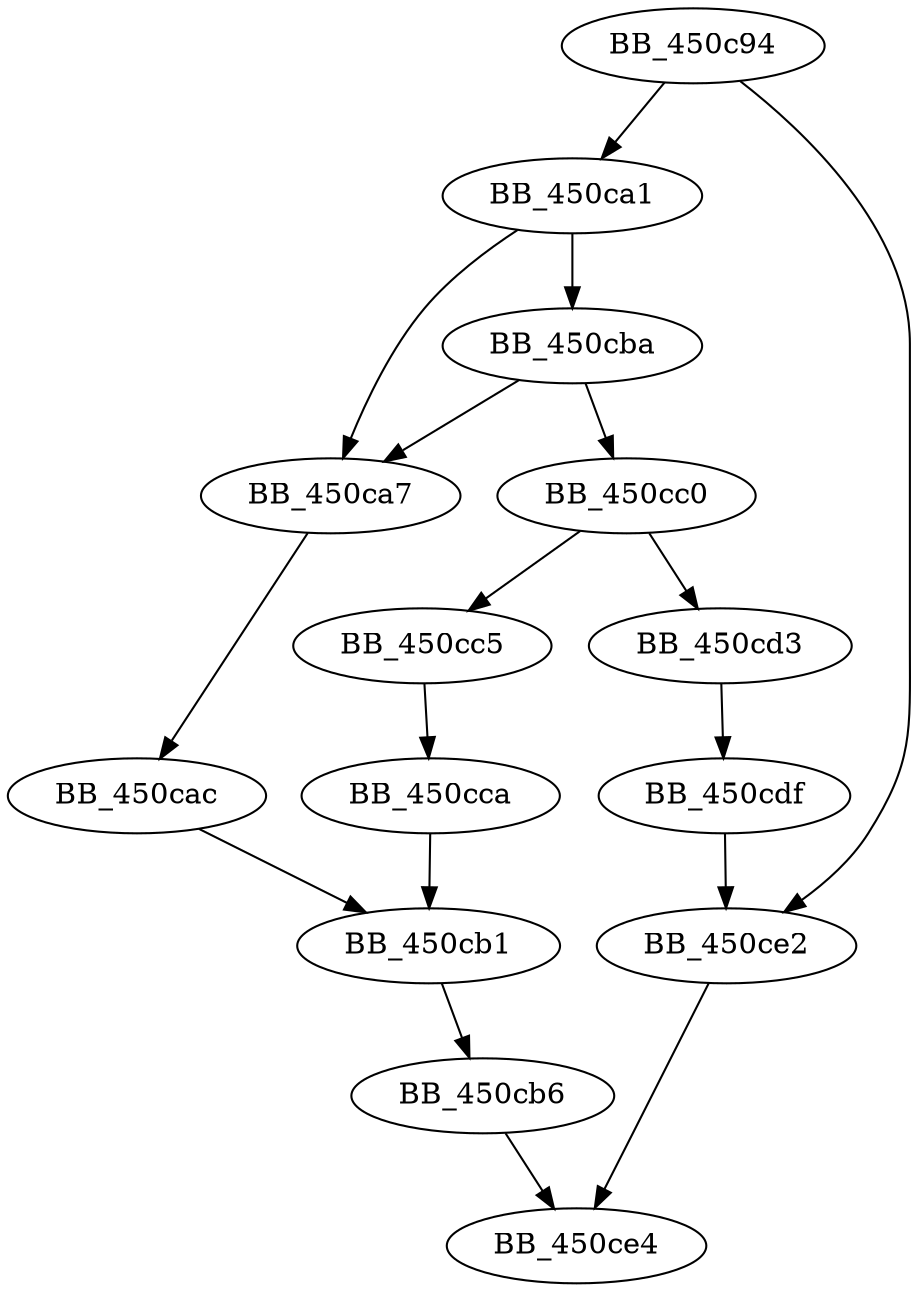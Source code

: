 DiGraph sub_450C94{
BB_450c94->BB_450ca1
BB_450c94->BB_450ce2
BB_450ca1->BB_450ca7
BB_450ca1->BB_450cba
BB_450ca7->BB_450cac
BB_450cac->BB_450cb1
BB_450cb1->BB_450cb6
BB_450cb6->BB_450ce4
BB_450cba->BB_450ca7
BB_450cba->BB_450cc0
BB_450cc0->BB_450cc5
BB_450cc0->BB_450cd3
BB_450cc5->BB_450cca
BB_450cca->BB_450cb1
BB_450cd3->BB_450cdf
BB_450cdf->BB_450ce2
BB_450ce2->BB_450ce4
}
